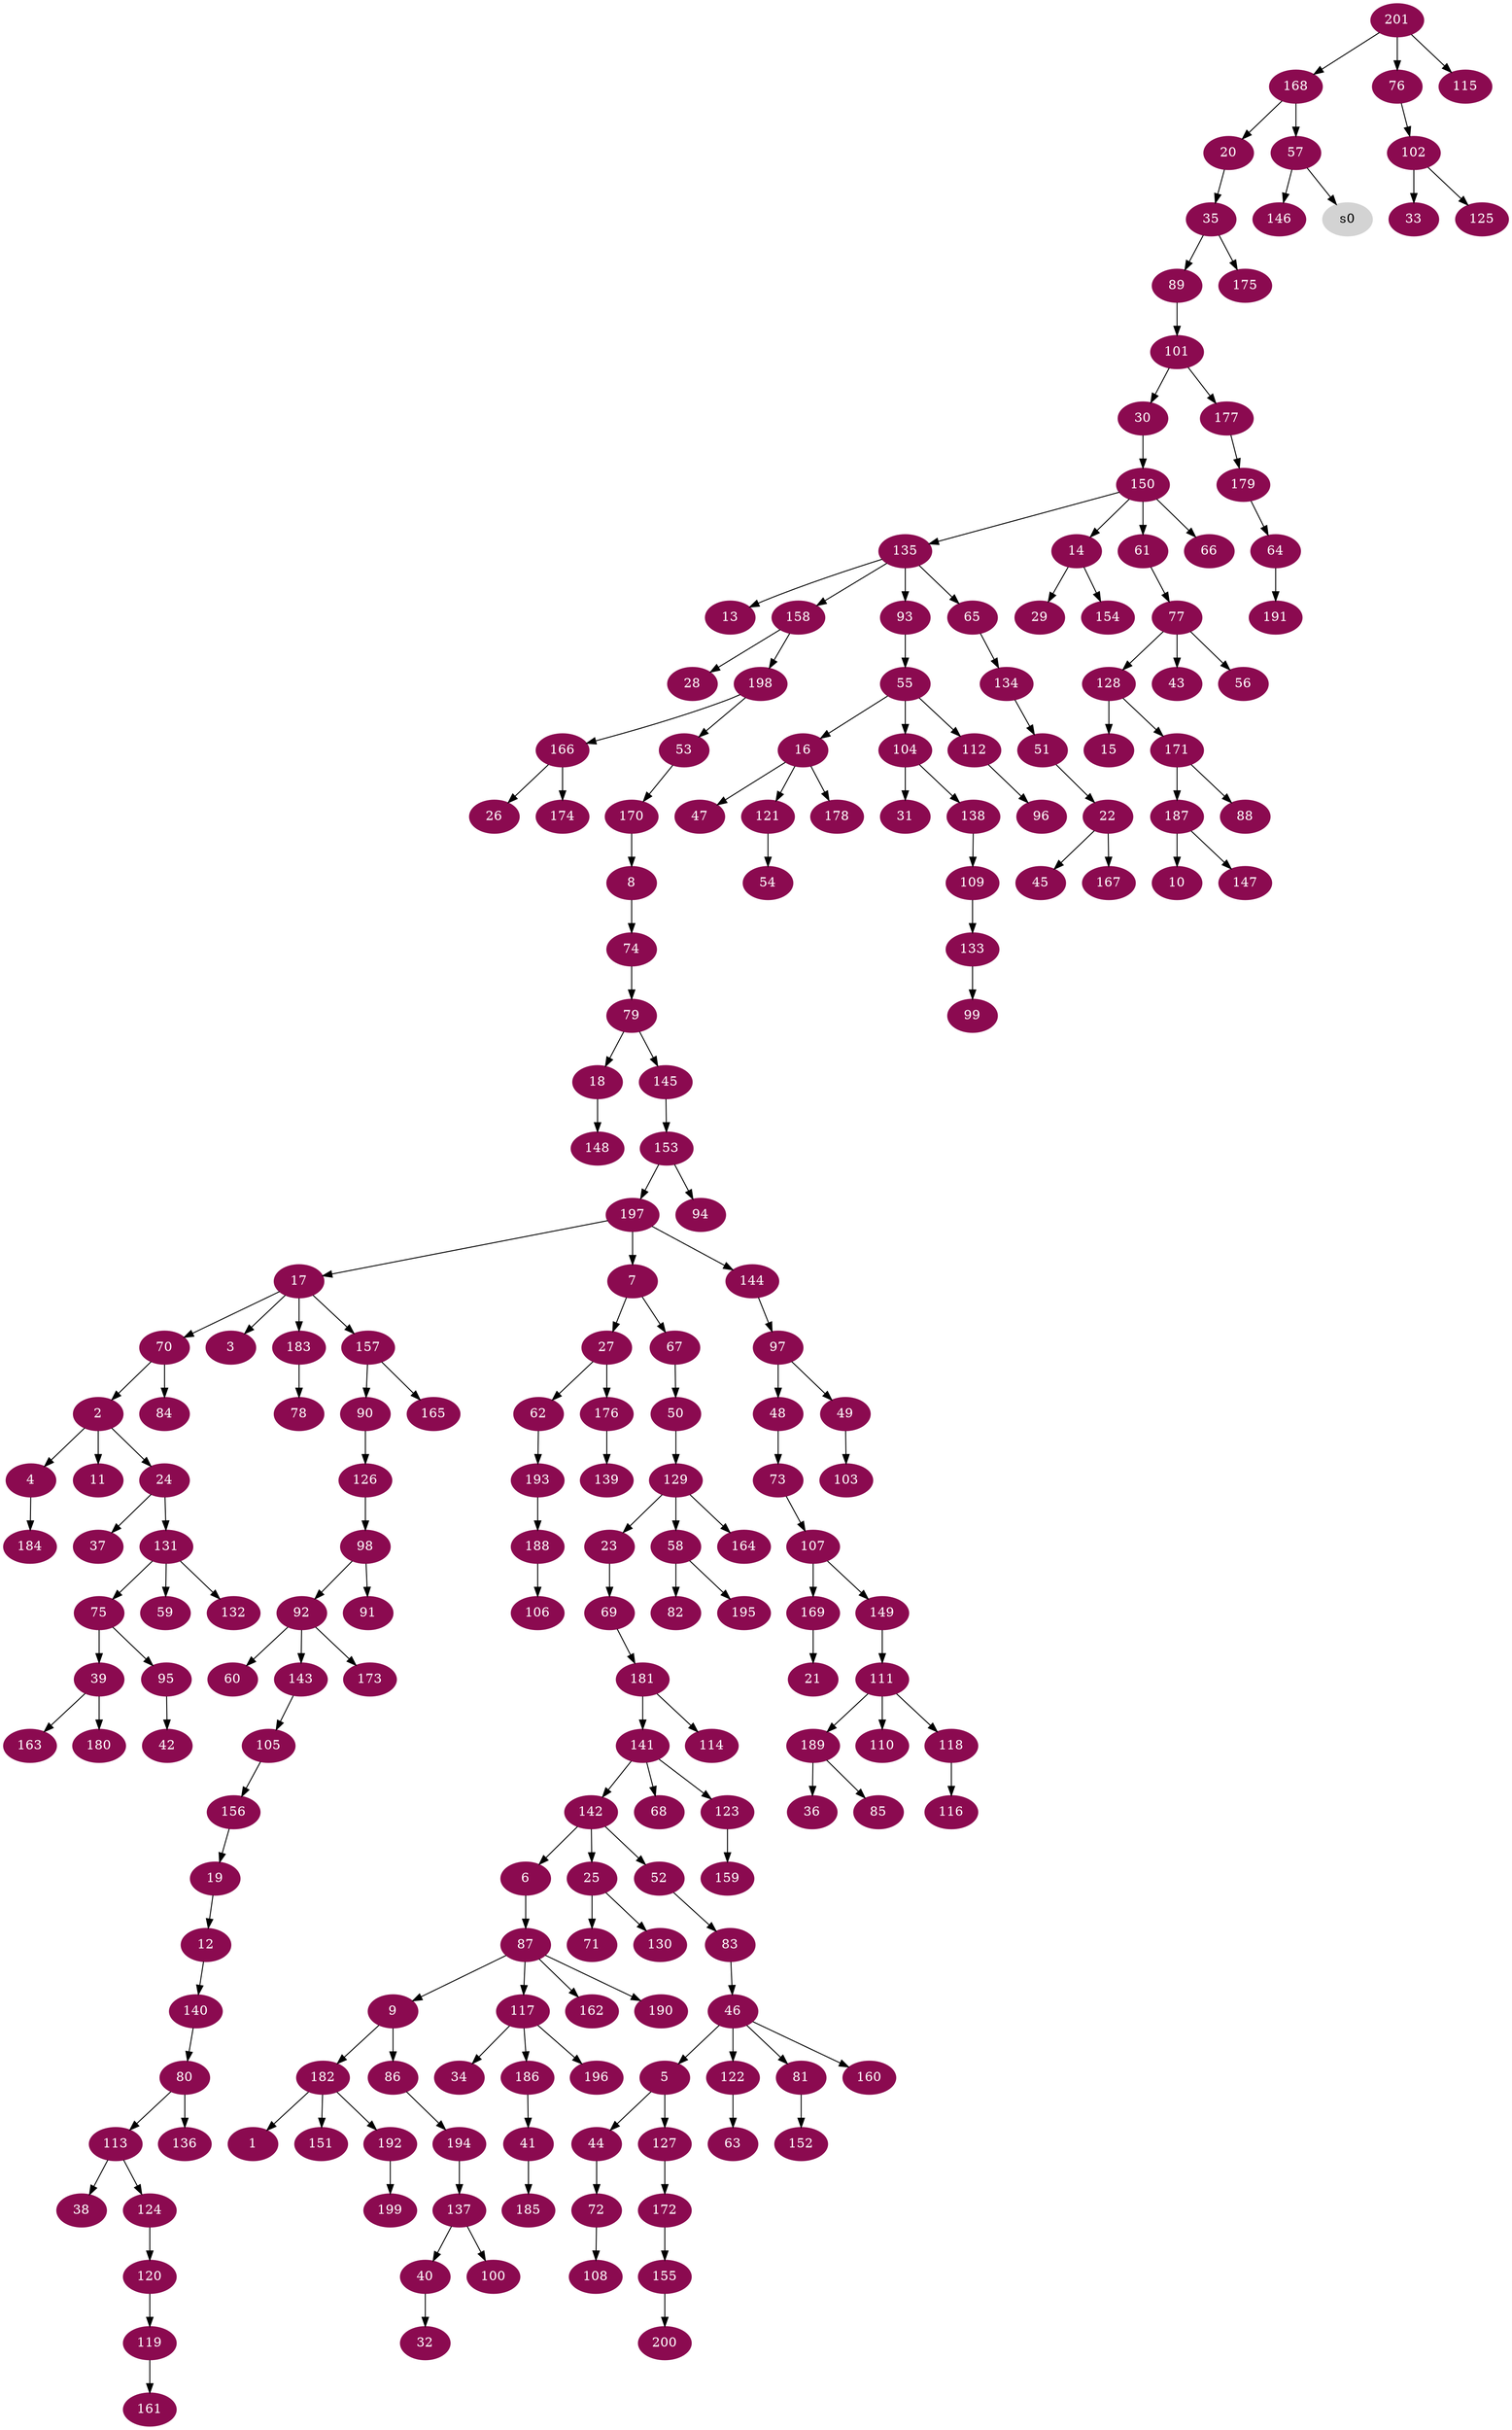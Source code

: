 digraph G {
node [color=deeppink4, style=filled, fontcolor=white];
182 -> 1;
70 -> 2;
17 -> 3;
2 -> 4;
46 -> 5;
142 -> 6;
197 -> 7;
170 -> 8;
87 -> 9;
187 -> 10;
2 -> 11;
19 -> 12;
135 -> 13;
150 -> 14;
128 -> 15;
55 -> 16;
197 -> 17;
79 -> 18;
156 -> 19;
168 -> 20;
169 -> 21;
51 -> 22;
129 -> 23;
2 -> 24;
142 -> 25;
166 -> 26;
7 -> 27;
158 -> 28;
14 -> 29;
101 -> 30;
104 -> 31;
40 -> 32;
102 -> 33;
117 -> 34;
20 -> 35;
189 -> 36;
24 -> 37;
113 -> 38;
75 -> 39;
137 -> 40;
186 -> 41;
95 -> 42;
77 -> 43;
5 -> 44;
22 -> 45;
83 -> 46;
16 -> 47;
97 -> 48;
97 -> 49;
67 -> 50;
134 -> 51;
142 -> 52;
198 -> 53;
121 -> 54;
93 -> 55;
77 -> 56;
168 -> 57;
129 -> 58;
131 -> 59;
92 -> 60;
150 -> 61;
27 -> 62;
122 -> 63;
179 -> 64;
135 -> 65;
150 -> 66;
7 -> 67;
141 -> 68;
23 -> 69;
17 -> 70;
25 -> 71;
44 -> 72;
48 -> 73;
8 -> 74;
131 -> 75;
201 -> 76;
61 -> 77;
183 -> 78;
74 -> 79;
140 -> 80;
46 -> 81;
58 -> 82;
52 -> 83;
70 -> 84;
189 -> 85;
9 -> 86;
6 -> 87;
171 -> 88;
35 -> 89;
157 -> 90;
98 -> 91;
98 -> 92;
135 -> 93;
153 -> 94;
75 -> 95;
112 -> 96;
144 -> 97;
126 -> 98;
133 -> 99;
137 -> 100;
89 -> 101;
76 -> 102;
49 -> 103;
55 -> 104;
143 -> 105;
188 -> 106;
73 -> 107;
72 -> 108;
138 -> 109;
111 -> 110;
149 -> 111;
55 -> 112;
80 -> 113;
181 -> 114;
201 -> 115;
118 -> 116;
87 -> 117;
111 -> 118;
120 -> 119;
124 -> 120;
16 -> 121;
46 -> 122;
141 -> 123;
113 -> 124;
102 -> 125;
90 -> 126;
5 -> 127;
77 -> 128;
50 -> 129;
25 -> 130;
24 -> 131;
131 -> 132;
109 -> 133;
65 -> 134;
150 -> 135;
80 -> 136;
194 -> 137;
104 -> 138;
176 -> 139;
12 -> 140;
181 -> 141;
141 -> 142;
92 -> 143;
197 -> 144;
79 -> 145;
57 -> 146;
187 -> 147;
18 -> 148;
107 -> 149;
30 -> 150;
182 -> 151;
81 -> 152;
145 -> 153;
14 -> 154;
172 -> 155;
105 -> 156;
17 -> 157;
135 -> 158;
123 -> 159;
46 -> 160;
119 -> 161;
87 -> 162;
39 -> 163;
129 -> 164;
157 -> 165;
198 -> 166;
22 -> 167;
201 -> 168;
107 -> 169;
53 -> 170;
128 -> 171;
127 -> 172;
92 -> 173;
166 -> 174;
35 -> 175;
27 -> 176;
101 -> 177;
16 -> 178;
177 -> 179;
39 -> 180;
69 -> 181;
9 -> 182;
17 -> 183;
4 -> 184;
41 -> 185;
117 -> 186;
171 -> 187;
193 -> 188;
111 -> 189;
87 -> 190;
64 -> 191;
182 -> 192;
62 -> 193;
86 -> 194;
58 -> 195;
117 -> 196;
153 -> 197;
158 -> 198;
192 -> 199;
155 -> 200;
node [color=lightgrey, style=filled, fontcolor=black];
57 -> s0;
}

